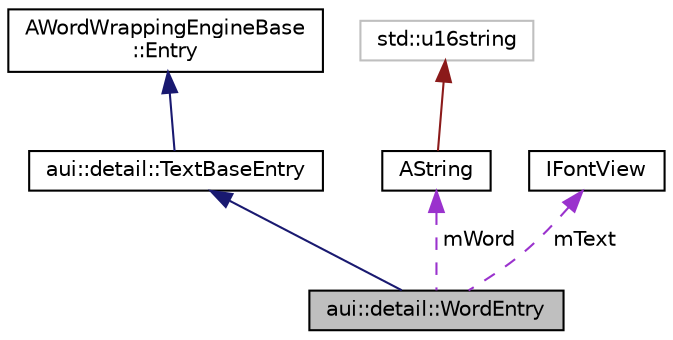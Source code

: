digraph "aui::detail::WordEntry"
{
 // LATEX_PDF_SIZE
  edge [fontname="Helvetica",fontsize="10",labelfontname="Helvetica",labelfontsize="10"];
  node [fontname="Helvetica",fontsize="10",shape=record];
  Node1 [label="aui::detail::WordEntry",height=0.2,width=0.4,color="black", fillcolor="grey75", style="filled", fontcolor="black",tooltip=" "];
  Node2 -> Node1 [dir="back",color="midnightblue",fontsize="10",style="solid",fontname="Helvetica"];
  Node2 [label="aui::detail::TextBaseEntry",height=0.2,width=0.4,color="black", fillcolor="white", style="filled",URL="$classaui_1_1detail_1_1TextBaseEntry.html",tooltip=" "];
  Node3 -> Node2 [dir="back",color="midnightblue",fontsize="10",style="solid",fontname="Helvetica"];
  Node3 [label="AWordWrappingEngineBase\l::Entry",height=0.2,width=0.4,color="black", fillcolor="white", style="filled",URL="$classAWordWrappingEngineBase_1_1Entry.html",tooltip=" "];
  Node4 -> Node1 [dir="back",color="darkorchid3",fontsize="10",style="dashed",label=" mWord" ,fontname="Helvetica"];
  Node4 [label="AString",height=0.2,width=0.4,color="black", fillcolor="white", style="filled",URL="$classAString.html",tooltip="Represents a Unicode character string."];
  Node5 -> Node4 [dir="back",color="firebrick4",fontsize="10",style="solid",fontname="Helvetica"];
  Node5 [label="std::u16string",height=0.2,width=0.4,color="grey75", fillcolor="white", style="filled",tooltip=" "];
  Node6 -> Node1 [dir="back",color="darkorchid3",fontsize="10",style="dashed",label=" mText" ,fontname="Helvetica"];
  Node6 [label="IFontView",height=0.2,width=0.4,color="black", fillcolor="white", style="filled",URL="$classIFontView.html",tooltip="Interface of a AView that works with fonts (i.e., ALabel, ATextField, AText, etc....."];
}
